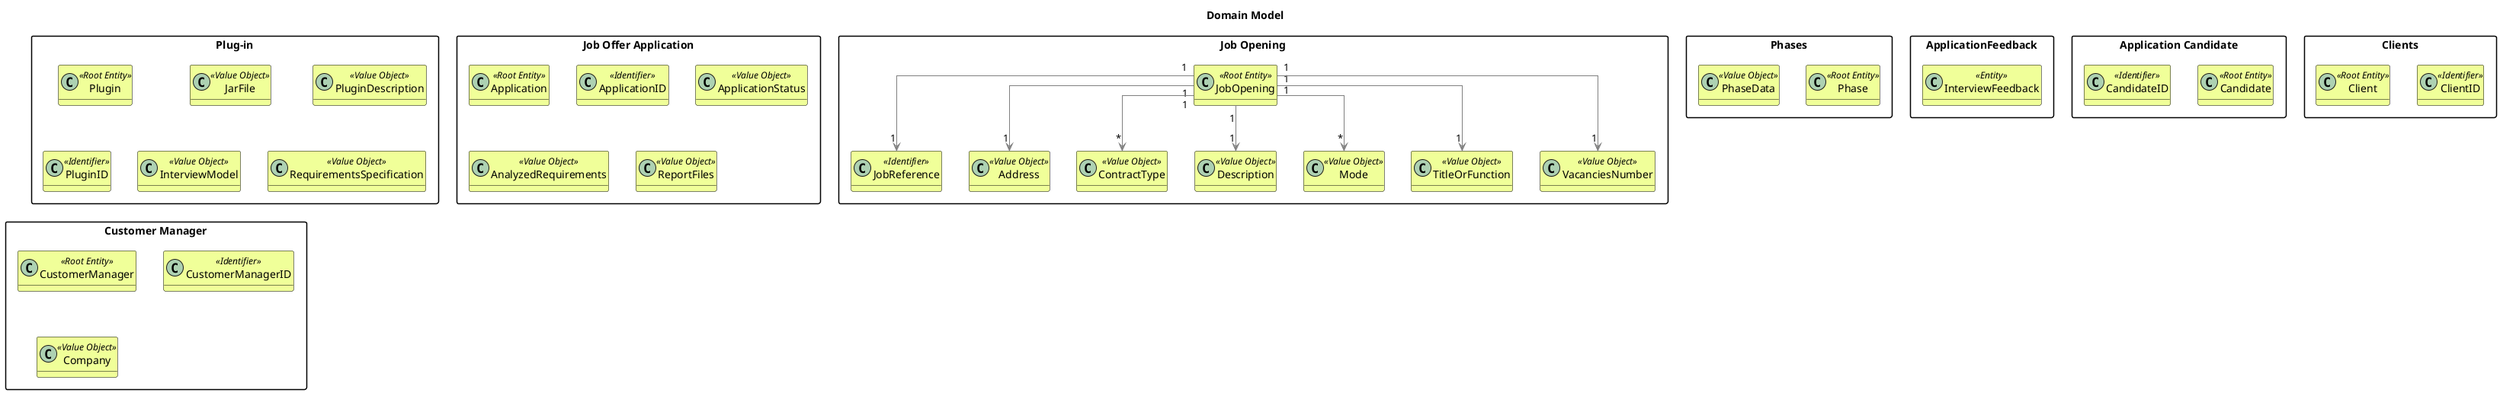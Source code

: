 

@startuml

skinparam monochrome false
skinparam packageStyle rectangle
skinparam shadowing false
skinparam linetype ortho

top to bottom direction

skinparam classAttributeIconSize 0

skinparam class {
    LifeLineBorderColor DarkBlue
    LifeLineBackgroundColor APPLICATION
    BackgroundColor #F0FF99
    ArrowColor grey
    BorderColor black
}

skinparam card {
    LifeLineBorderColor Green
    LifeLineBackgroundColor APPLICATION
    BackgroundColor #F0FFDD
    ArrowColor DarkGrey
    BorderColor Black
}


hide methods

title Domain Model



skinparam packageStyle rectangle




package "Job Opening" {

class JobOpening <<Root Entity>>
class JobReference <<Identifier>>
class Address <<Value Object>>
class ContractType <<Value Object>>
class Description <<Value Object>>
class Mode <<Value Object>>
class TitleOrFunction <<Value Object>>
class VacanciesNumber <<Value Object>>

}

package "Phases" {

class Phase <<Root Entity>>
class PhaseData <<Value Object>>

}

package "Plug-in" {
class Plugin <<Root Entity>>
class JarFile <<Value Object>>
class PluginDescription <<Value Object>>
class PluginID <<Identifier>>
class InterviewModel <<Value Object>>
class RequirementsSpecification <<Value Object>>
}

package "Job Offer Application" {

class Application <<Root Entity>>
class ApplicationID <<Identifier>>
class ApplicationStatus <<Value Object>>
class AnalyzedRequirements <<Value Object>>
class ReportFiles <<Value Object>>

}

package "ApplicationFeedback"{
class InterviewFeedback <<Entity>>
}

package "Customer Manager" {

class CustomerManager <<Root Entity>>
class CustomerManagerID <<Identifier>>
class Company <<Value Object>>

}

package "Application Candidate" {

class Candidate <<Root Entity>>
class CandidateID <<Identifier>>

}

package "Clients" {
class ClientID <<Identifier>>
class Client <<Root Entity>>
}



JobOpening "1" --> "1" Address
JobOpening "1" --> "*" ContractType
JobOpening "1" --> "1" Description
JobOpening "1" --> "1" JobReference
JobOpening "1" --> "*" Mode
JobOpening "1" --> "1" TitleOrFunction
JobOpening "1" --> "1" VacanciesNumber


'
'CustomerManager "1" --> "*" Company
'CustomerManager "1" --> "1" CustomerManagerID
'
'CustomerManager "1" --> "*" JobOpening : manage >
'
'
'Client "1" --> "*" JobOpening : submits >
'
'JobOpening "0..1" ---> "0..1" InterviewDescription : has >
'JobOpening "1" --> "1" Report : >
'JobOpening "1" ---> "1" Address :  >
'JobOpening "1" --> "1" JobReference : >
'JobOpening "1" <-- "1" Application : >
'
'
'
'Report "1" --> "*" ReportFiles : originates >
'
'Application "1" --> "1" InterviewFeedback :  >
'Application "1" --> "1" AnalyzedRequirements :  >
'Application "1" --> "1" ApplicationStatus : >
'Application "1" --> "*" ReportFiles : >
'ApplicationID "1" --> "1" Application : <
'
'Candidate "1" --> "*" Application : makes >
'Candidate "1" --> "1" CandidateID :  >
'
'Plugin "1" --> "1" PluginDescription :  >
'Plugin "1" --> "1" JarFile :  >
'Plugin "1" --> "1" PluginID :  >
'
'Plugin <|-- InterviewModel : extends
'Plugin <|-- RequirementsSpecification : extends
'
'JobOpening "1" --> "0..1" InterviewModel : >
'JobOpening "1" --> "1" RequirementsSpecification : >
'
'CustomerManager "1" --> "*" Application : list >
'
'CustomerManager "1" --> "*" Candidate :  >
'
'JobOpening "1" --> "4..5" Phase : >
'
'Phase "1" --> "1" PhaseData
'
'Client "1" --> "1" ClientID

@enduml